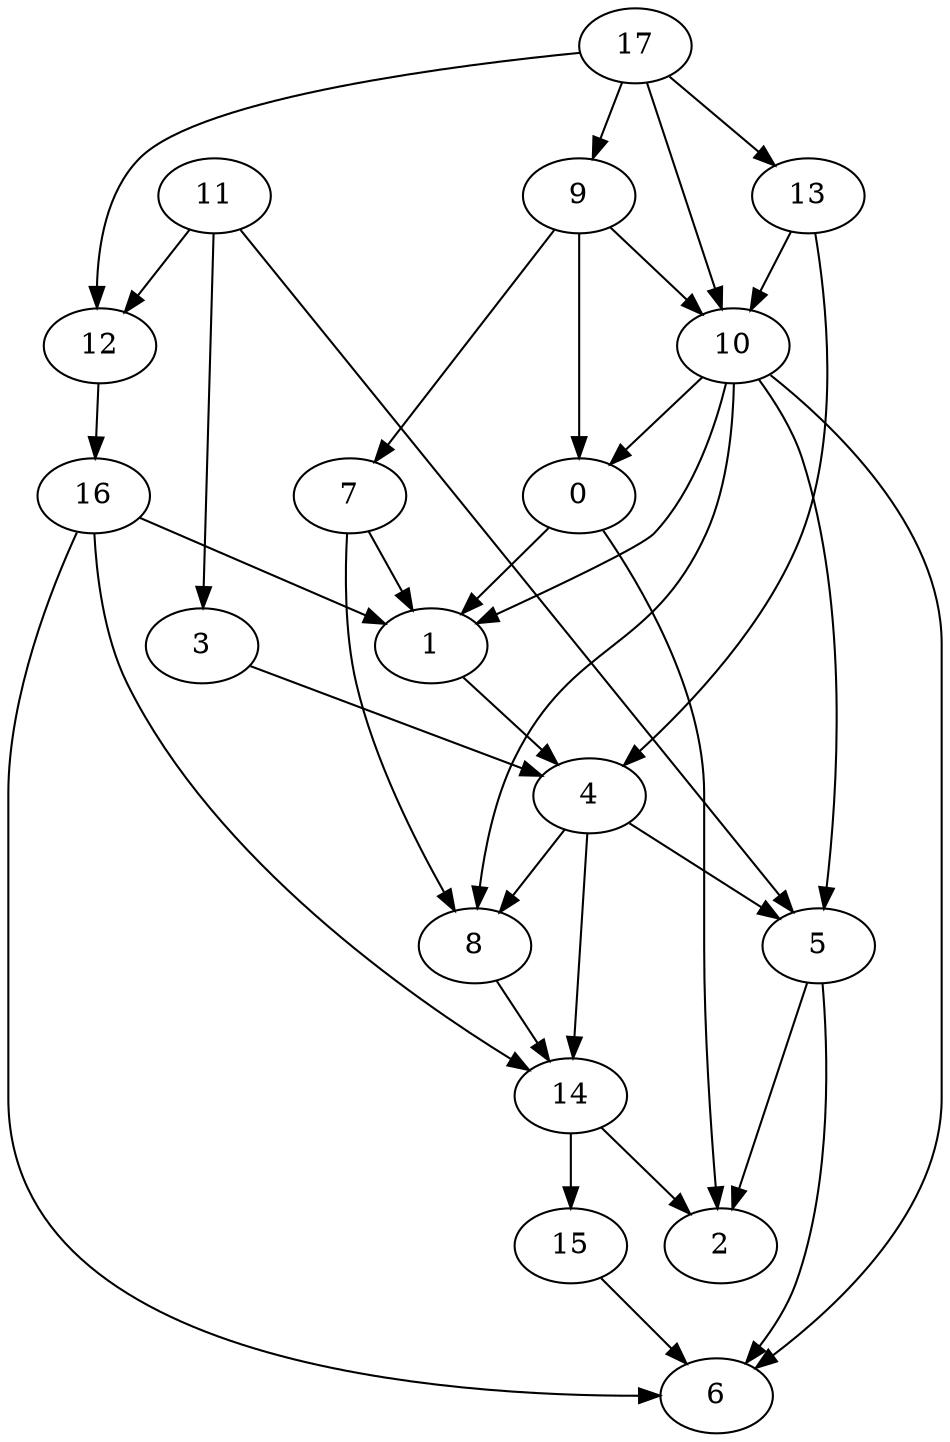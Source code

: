 strict digraph "" {
	0	 [pos="56.81025981903076,33.4700345993042"];
	1	 [pos="66.56728982925415,84.69290733337402"];
	0 -> 1;
	2	 [pos="41.60601496696472,70.8092451095581"];
	0 -> 2;
	4	 [pos="36.53301000595093,39.648258686065674"];
	1 -> 4;
	3	 [pos="8.320638537406921,55.67774176597595"];
	3 -> 4;
	5	 [pos="19.107823073863983,55.18537163734436"];
	4 -> 5;
	8	 [pos="82.83396363258362,26.91638171672821"];
	4 -> 8;
	14	 [pos="57.51051902770996,13.291972875595093"];
	4 -> 14;
	5 -> 2;
	6	 [pos="7.6927147805690765,24.866174161434174"];
	5 -> 6;
	7	 [pos="79.31950092315674,2.1717602387070656"];
	7 -> 1;
	7 -> 8;
	8 -> 14;
	9	 [pos="93.81504654884338,30.92460334300995"];
	9 -> 0;
	9 -> 7;
	10	 [pos="69.91429328918457,24.33444708585739"];
	9 -> 10;
	10 -> 0;
	10 -> 1;
	10 -> 5;
	10 -> 6;
	10 -> 8;
	11	 [pos="9.032287448644638,2.5498664006590843"];
	11 -> 3;
	11 -> 5;
	12	 [pos="54.43575382232666,53.72899770736694"];
	11 -> 12;
	16	 [pos="66.75332188606262,18.512986600399017"];
	12 -> 16;
	13	 [pos="54.91809844970703,22.52897471189499"];
	13 -> 4;
	13 -> 10;
	14 -> 2;
	15	 [pos="95.8112895488739,48.43299984931946"];
	14 -> 15;
	15 -> 6;
	16 -> 1;
	16 -> 6;
	16 -> 14;
	17	 [pos="96.04770541191101,14.735925197601318"];
	17 -> 9;
	17 -> 10;
	17 -> 12;
	17 -> 13;
}
